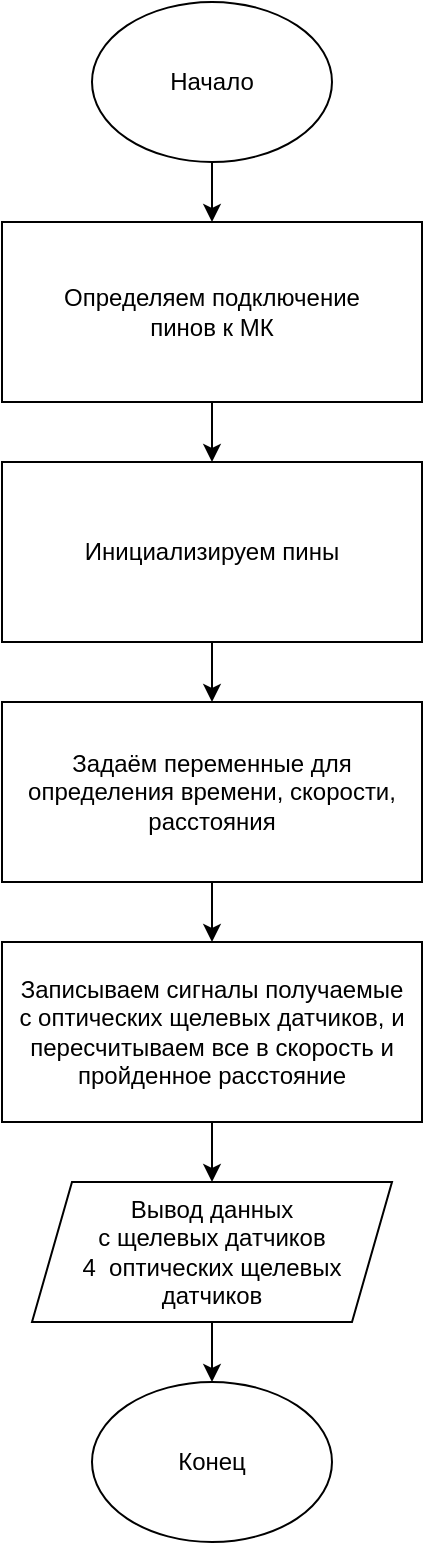 <mxfile version="20.0.1" type="github">
  <diagram id="tBChBqsfLSFzcL40G-4m" name="Page-1">
    <mxGraphModel dx="1185" dy="662" grid="1" gridSize="10" guides="1" tooltips="1" connect="1" arrows="1" fold="1" page="1" pageScale="1" pageWidth="827" pageHeight="1169" math="0" shadow="0">
      <root>
        <mxCell id="0" />
        <mxCell id="1" parent="0" />
        <mxCell id="bH_fyjcGMu0d4mGaG8s0-1" style="edgeStyle=orthogonalEdgeStyle;rounded=0;orthogonalLoop=1;jettySize=auto;html=1;exitX=0.5;exitY=1;exitDx=0;exitDy=0;" edge="1" parent="1" source="bH_fyjcGMu0d4mGaG8s0-2" target="bH_fyjcGMu0d4mGaG8s0-4">
          <mxGeometry relative="1" as="geometry" />
        </mxCell>
        <mxCell id="bH_fyjcGMu0d4mGaG8s0-2" value="Начало" style="ellipse;whiteSpace=wrap;html=1;" vertex="1" parent="1">
          <mxGeometry x="340" y="40" width="120" height="80" as="geometry" />
        </mxCell>
        <mxCell id="bH_fyjcGMu0d4mGaG8s0-3" style="edgeStyle=orthogonalEdgeStyle;rounded=0;orthogonalLoop=1;jettySize=auto;html=1;exitX=0.5;exitY=1;exitDx=0;exitDy=0;" edge="1" parent="1" source="bH_fyjcGMu0d4mGaG8s0-4" target="bH_fyjcGMu0d4mGaG8s0-6">
          <mxGeometry relative="1" as="geometry" />
        </mxCell>
        <mxCell id="bH_fyjcGMu0d4mGaG8s0-4" value="Определяем подключение &lt;br&gt;пинов к МК" style="rounded=0;whiteSpace=wrap;html=1;" vertex="1" parent="1">
          <mxGeometry x="295" y="150" width="210" height="90" as="geometry" />
        </mxCell>
        <mxCell id="bH_fyjcGMu0d4mGaG8s0-5" style="edgeStyle=orthogonalEdgeStyle;rounded=0;orthogonalLoop=1;jettySize=auto;html=1;exitX=0.5;exitY=1;exitDx=0;exitDy=0;" edge="1" parent="1" source="bH_fyjcGMu0d4mGaG8s0-6" target="bH_fyjcGMu0d4mGaG8s0-8">
          <mxGeometry relative="1" as="geometry" />
        </mxCell>
        <mxCell id="bH_fyjcGMu0d4mGaG8s0-6" value="Инициализируем пины" style="rounded=0;whiteSpace=wrap;html=1;" vertex="1" parent="1">
          <mxGeometry x="295" y="270" width="210" height="90" as="geometry" />
        </mxCell>
        <mxCell id="bH_fyjcGMu0d4mGaG8s0-31" style="edgeStyle=orthogonalEdgeStyle;rounded=0;orthogonalLoop=1;jettySize=auto;html=1;" edge="1" parent="1" source="bH_fyjcGMu0d4mGaG8s0-8" target="bH_fyjcGMu0d4mGaG8s0-25">
          <mxGeometry relative="1" as="geometry" />
        </mxCell>
        <mxCell id="bH_fyjcGMu0d4mGaG8s0-8" value="Задаём переменные для определения времени, cкорости, расстояния" style="rounded=0;whiteSpace=wrap;html=1;" vertex="1" parent="1">
          <mxGeometry x="295" y="390" width="210" height="90" as="geometry" />
        </mxCell>
        <mxCell id="bH_fyjcGMu0d4mGaG8s0-17" style="edgeStyle=orthogonalEdgeStyle;rounded=0;orthogonalLoop=1;jettySize=auto;html=1;" edge="1" parent="1" source="bH_fyjcGMu0d4mGaG8s0-18" target="bH_fyjcGMu0d4mGaG8s0-19">
          <mxGeometry relative="1" as="geometry" />
        </mxCell>
        <mxCell id="bH_fyjcGMu0d4mGaG8s0-18" value="Вывод данных &lt;br&gt;с щелевых датчиков 4&amp;nbsp;&amp;nbsp;оптических щелевых датчиков" style="shape=parallelogram;perimeter=parallelogramPerimeter;whiteSpace=wrap;html=1;fixedSize=1;" vertex="1" parent="1">
          <mxGeometry x="310" y="630" width="180" height="70" as="geometry" />
        </mxCell>
        <mxCell id="bH_fyjcGMu0d4mGaG8s0-19" value="Конец" style="ellipse;whiteSpace=wrap;html=1;" vertex="1" parent="1">
          <mxGeometry x="340" y="730" width="120" height="80" as="geometry" />
        </mxCell>
        <mxCell id="bH_fyjcGMu0d4mGaG8s0-30" style="edgeStyle=orthogonalEdgeStyle;rounded=0;orthogonalLoop=1;jettySize=auto;html=1;" edge="1" parent="1" source="bH_fyjcGMu0d4mGaG8s0-25" target="bH_fyjcGMu0d4mGaG8s0-18">
          <mxGeometry relative="1" as="geometry" />
        </mxCell>
        <mxCell id="bH_fyjcGMu0d4mGaG8s0-25" value="Записываем сигналы получаемые &lt;br&gt;с оптических щелевых датчиков, и пересчитываем все в скорость и пройденное расстояние" style="rounded=0;whiteSpace=wrap;html=1;" vertex="1" parent="1">
          <mxGeometry x="295" y="510" width="210" height="90" as="geometry" />
        </mxCell>
      </root>
    </mxGraphModel>
  </diagram>
</mxfile>
